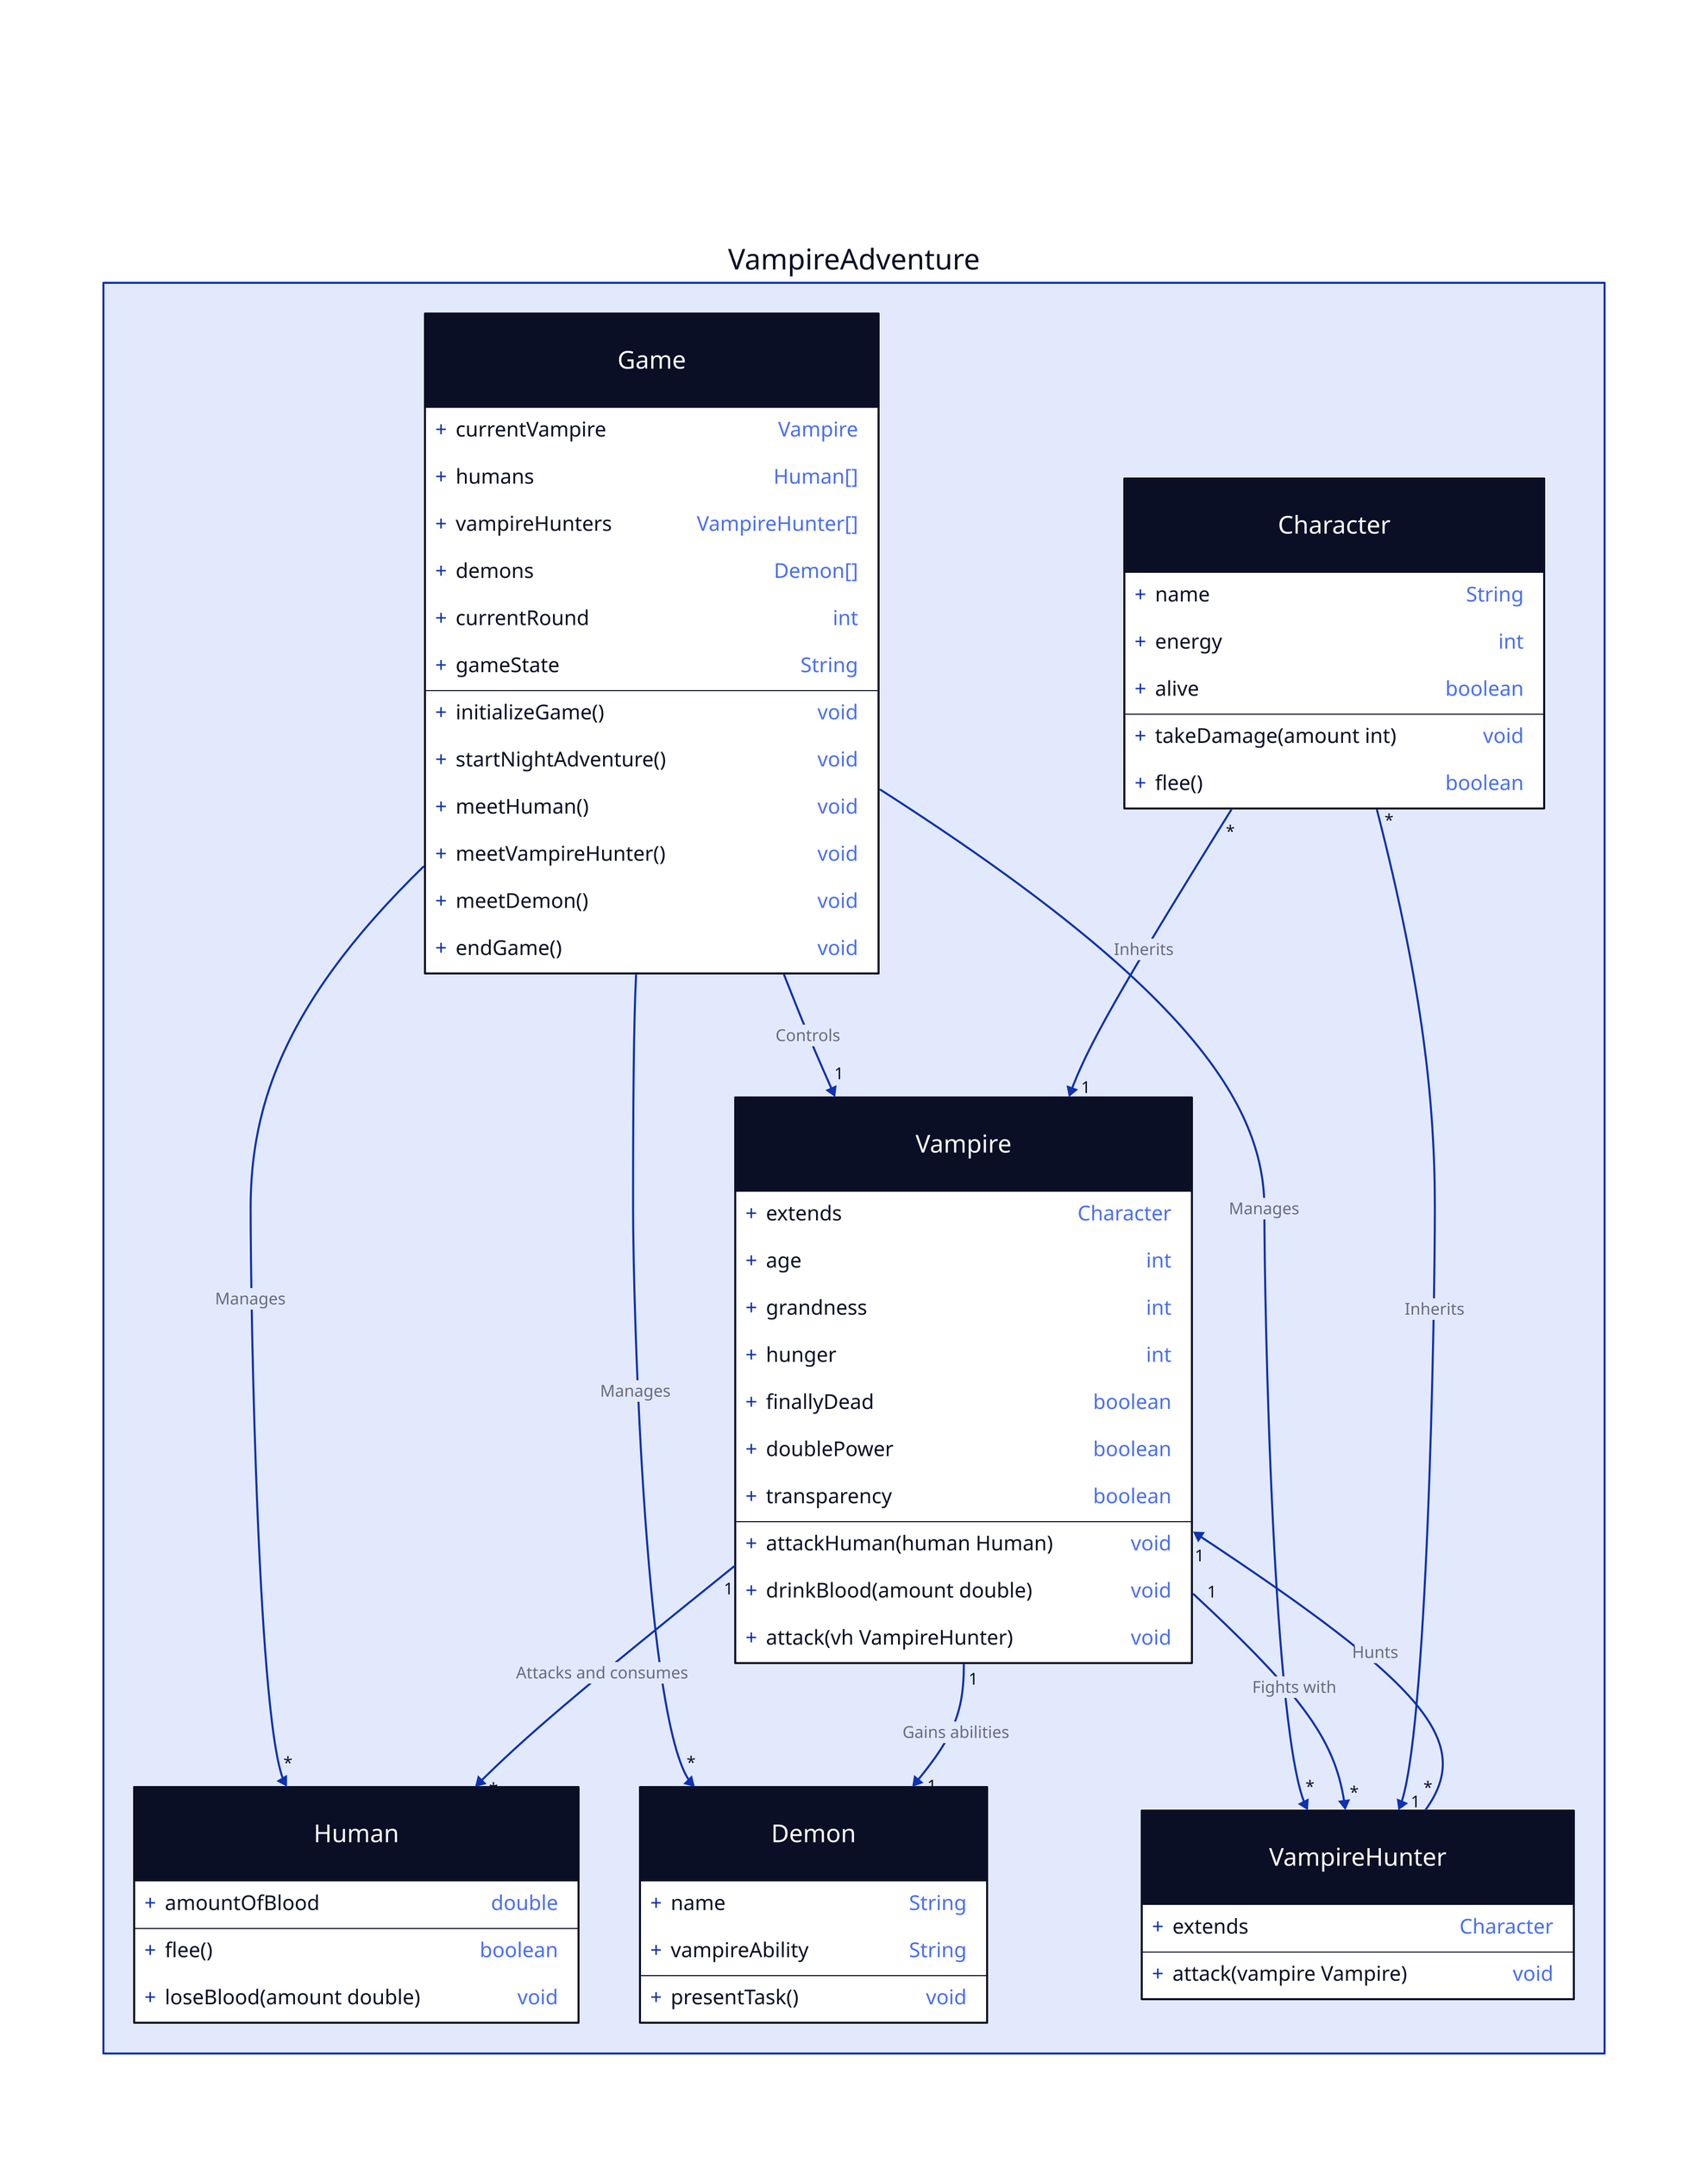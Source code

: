 title: |md
  # Vampire Adventure Klassendiagramm
  ## Svenja Dunger, Tala Karoum
| {near: top-center}

VampireAdventure: {
  Character: {
    shape: class

    name: "String"
    energy: "int"
    alive: "boolean"

    takeDamage(amount int): "void"
    flee(): "boolean"
  }

  Vampire: {
    shape: class
    extends: Character

    age: "int"
    grandness: "int"
    hunger: "int"
    finallyDead: "boolean"
    doublePower: "boolean"
    transparency: "boolean"

    attackHuman(human Human): "void"
    drinkBlood(amount double): "void"
    attack(vh VampireHunter): "void"
  }

  Human: {
    shape: class

    amountOfBlood: "double"

    flee(): "boolean"
    loseBlood(amount double): "void"
  }

  Demon: {
    shape: class

    name: "String"
    vampireAbility: "String"

    presentTask(): "void"
  }

  VampireHunter: {
    shape: class
    extends: Character

    attack(vampire Vampire): "void"
  }

  Game: {
    shape: class

    currentVampire: "Vampire"
    humans: "Human[]"
    vampireHunters: "VampireHunter[]"
    demons: "Demon[]"
    currentRound: "int"
    gameState: "String"

    initializeGame(): "void"
    startNightAdventure(): "void"
    meetHuman(): "void"
    meetVampireHunter(): "void"
    meetDemon(): "void"
    endGame(): "void"
  }
}

# Connections with labels and arrowheads
VampireAdventure.Game -> VampireAdventure.Vampire: Controls {
  target-arrowhead.label: 1
}

VampireAdventure.Game -> VampireAdventure.Human: Manages {
  target-arrowhead.label: *
}

VampireAdventure.Game -> VampireAdventure.VampireHunter: Manages {
  target-arrowhead.label: *
}

VampireAdventure.Game -> VampireAdventure.Demon: Manages {
  target-arrowhead.label: *
}

VampireAdventure.Vampire -> VampireAdventure.Human: Attacks and consumes {
  source-arrowhead.label: 1
  target-arrowhead.label: *
}

VampireAdventure.Vampire -> VampireAdventure.Demon: Gains abilities {
  source-arrowhead.label: 1
  target-arrowhead.label: 1
}

VampireAdventure.Vampire -> VampireAdventure.VampireHunter: Fights with {
  source-arrowhead.label: 1
  target-arrowhead.label: *
}

VampireAdventure.VampireHunter -> VampireAdventure.Vampire: Hunts {
  source-arrowhead.label: *
  target-arrowhead.label: 1
}

VampireAdventure.Character -> VampireAdventure.Vampire: Inherits {
  source-arrowhead.label: *
  target-arrowhead.label: 1
}

VampireAdventure.Character -> VampireAdventure.VampireHunter: Inherits {
  source-arrowhead.label: *
  target-arrowhead.label: 1
}
